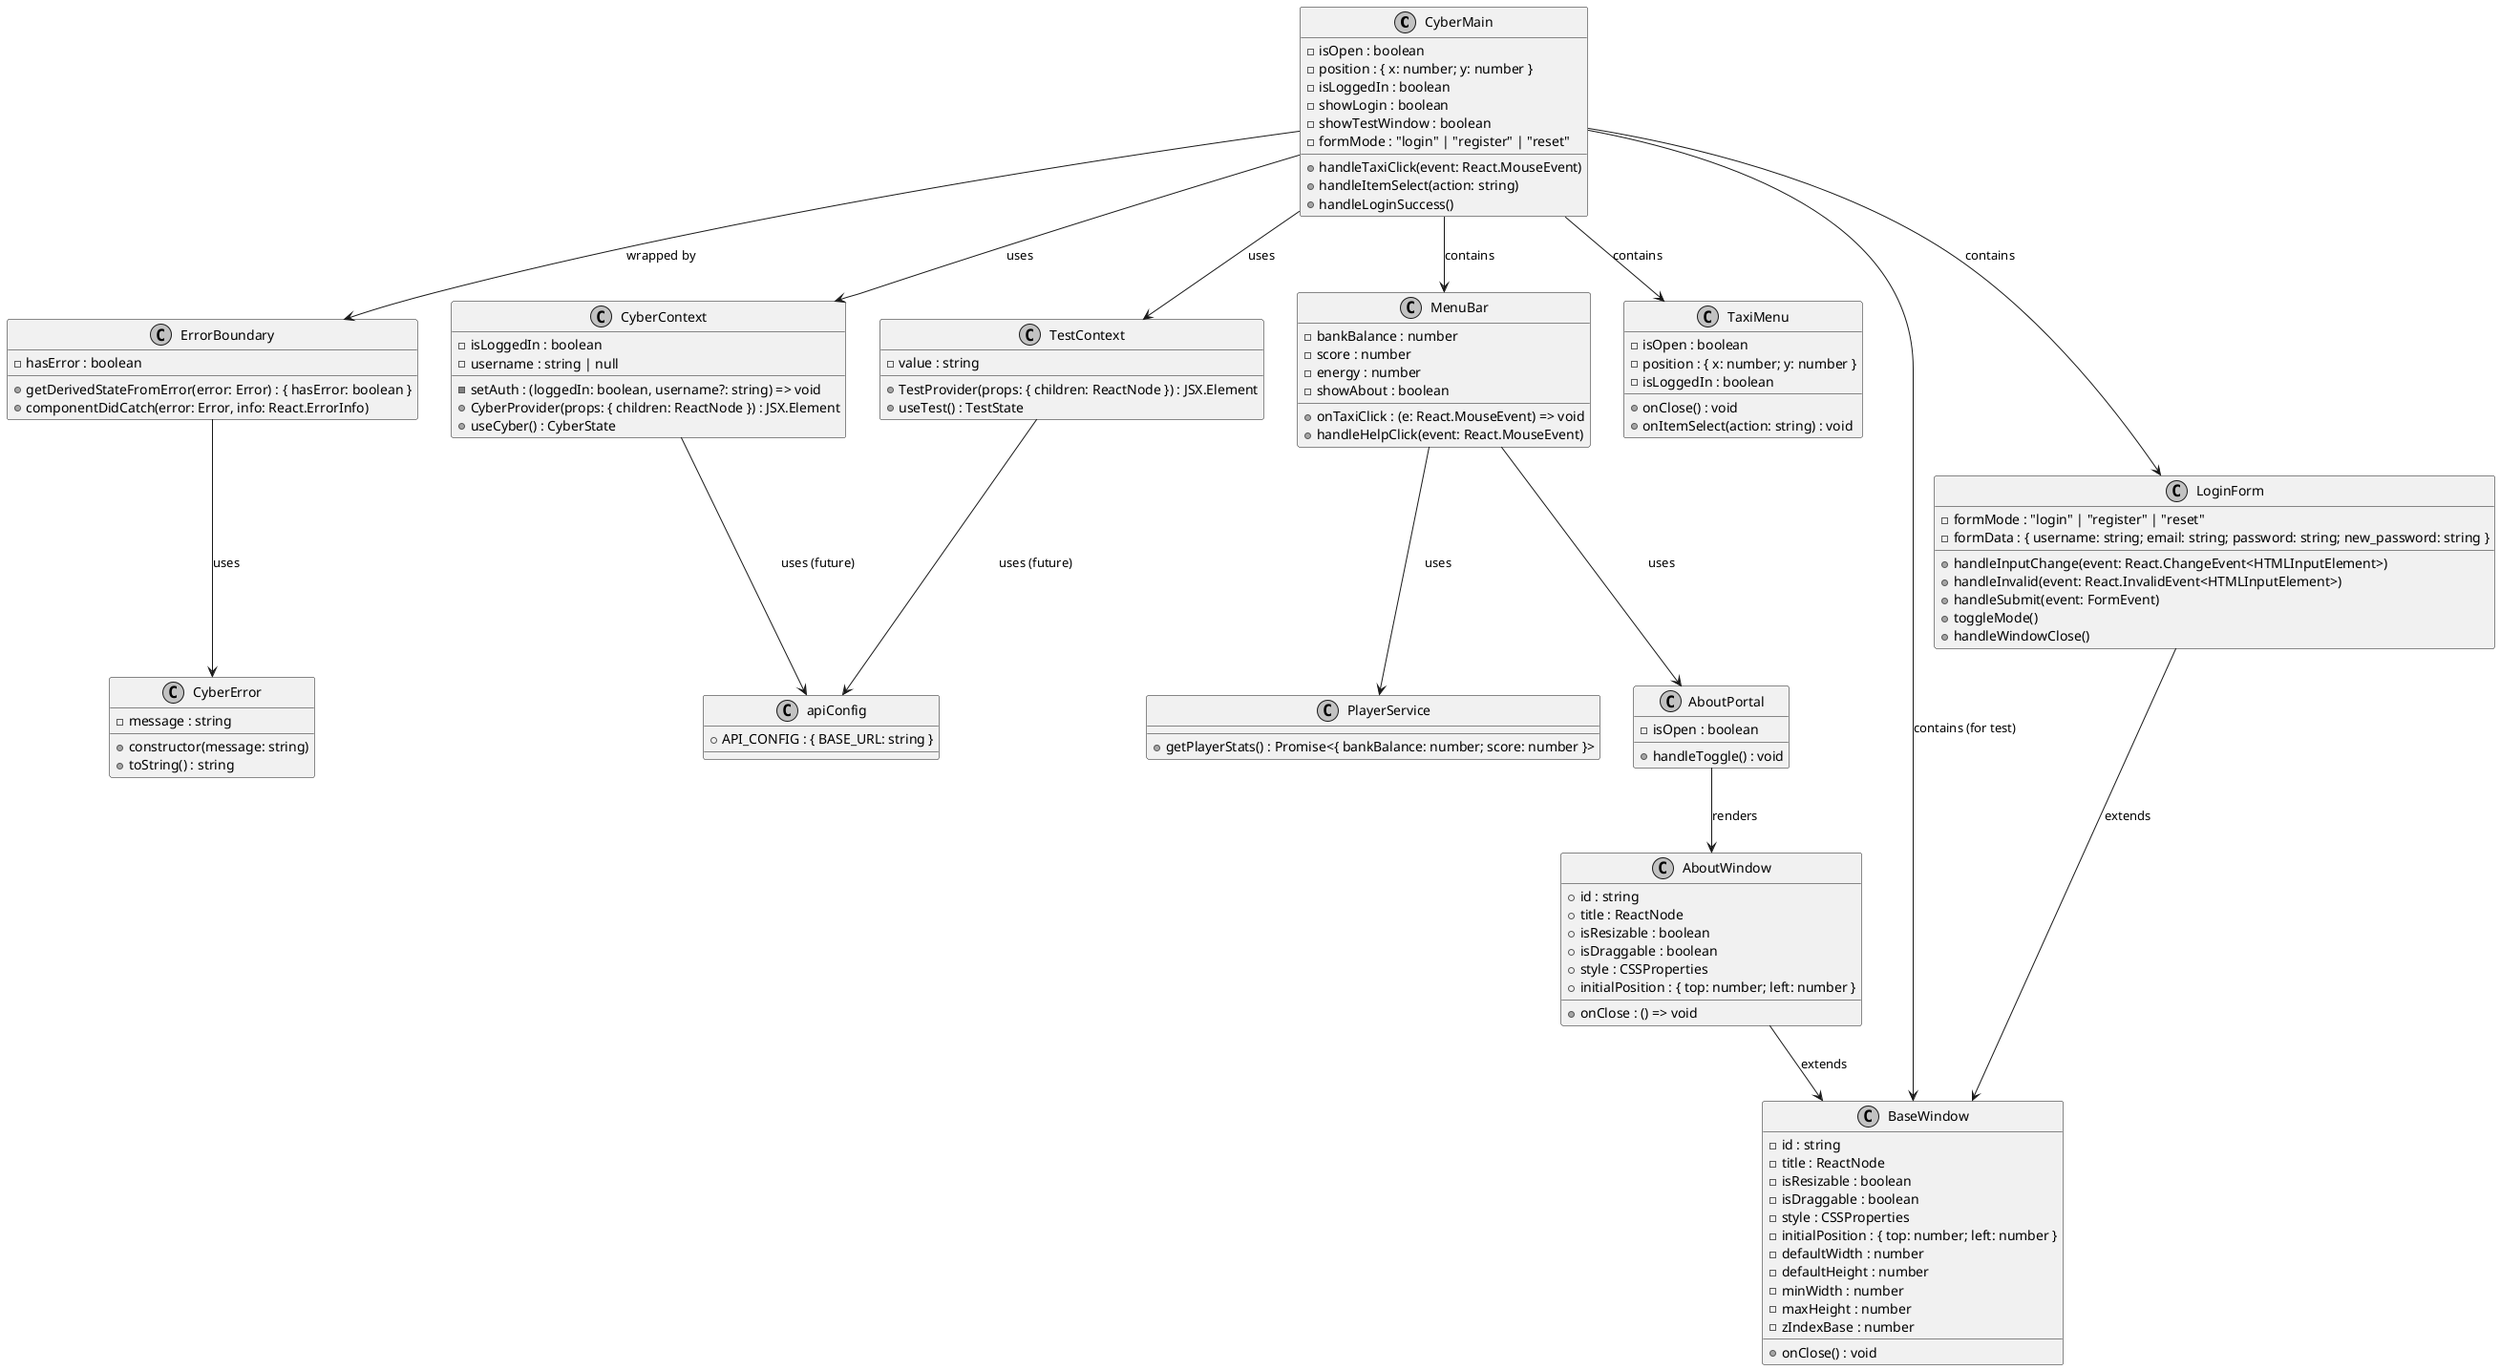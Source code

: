 @startuml CyberTaxi Frontend
!define RECTANGLE class
skinparam monochrome true
RECTANGLE CyberMain {
  - isOpen : boolean
  - position : { x: number; y: number }
  - isLoggedIn : boolean
  - showLogin : boolean
  - showTestWindow : boolean
  - formMode : "login" | "register" | "reset"
  + handleTaxiClick(event: React.MouseEvent)
  + handleItemSelect(action: string)
  + handleLoginSuccess()
}
RECTANGLE apiConfig {
  + API_CONFIG : { BASE_URL: string }
}
RECTANGLE CyberError {
  - message : string
  + constructor(message: string)
  + toString() : string
}
RECTANGLE ErrorBoundary {
  - hasError : boolean
  + getDerivedStateFromError(error: Error) : { hasError: boolean }
  + componentDidCatch(error: Error, info: React.ErrorInfo)
}
RECTANGLE CyberContext {
  - isLoggedIn : boolean
  - username : string | null
  - setAuth : (loggedIn: boolean, username?: string) => void
  + CyberProvider(props: { children: ReactNode }) : JSX.Element
  + useCyber() : CyberState
}
RECTANGLE TestContext {
  - value : string
  + TestProvider(props: { children: ReactNode }) : JSX.Element
  + useTest() : TestState
}
RECTANGLE PlayerService {
  + getPlayerStats() : Promise<{ bankBalance: number; score: number }>
}
RECTANGLE MenuBar {
  - bankBalance : number
  - score : number
  - energy : number
  - showAbout : boolean
  + onTaxiClick : (e: React.MouseEvent) => void
  + handleHelpClick(event: React.MouseEvent)
}
RECTANGLE TaxiMenu {
  - isOpen : boolean
  - position : { x: number; y: number }
  - isLoggedIn : boolean
  + onClose() : void
  + onItemSelect(action: string) : void
}
RECTANGLE BaseWindow {
  - id : string
  - title : ReactNode
  - isResizable : boolean
  - isDraggable : boolean
  - style : CSSProperties
  - initialPosition : { top: number; left: number }
  - defaultWidth : number
  - defaultHeight : number
  - minWidth : number
  - maxHeight : number
  - zIndexBase : number
  + onClose() : void
}
RECTANGLE LoginForm {
  - formMode : "login" | "register" | "reset"
  - formData : { username: string; email: string; password: string; new_password: string }
  + handleInputChange(event: React.ChangeEvent<HTMLInputElement>)
  + handleInvalid(event: React.InvalidEvent<HTMLInputElement>)
  + handleSubmit(event: FormEvent)
  + toggleMode()
  + handleWindowClose()
}
RECTANGLE AboutWindow {
  + id : string
  + title : ReactNode
  + isResizable : boolean
  + isDraggable : boolean
  + style : CSSProperties
  + initialPosition : { top: number; left: number }
  + onClose : () => void
}
RECTANGLE AboutPortal {
  - isOpen : boolean
  + handleToggle() : void
}
CyberMain --> MenuBar : contains
CyberMain --> TaxiMenu : contains
CyberMain --> LoginForm : contains
CyberMain --> BaseWindow : contains (for test)
CyberMain --> CyberContext : uses
CyberMain --> TestContext : uses
CyberMain --> ErrorBoundary : wrapped by
ErrorBoundary --> CyberError : uses
CyberContext --> apiConfig : uses (future)
TestContext --> apiConfig : uses (future)
MenuBar --> PlayerService : uses
MenuBar --> AboutPortal : uses
LoginForm --> BaseWindow : extends
AboutWindow --> BaseWindow : extends
AboutPortal --> AboutWindow : renders
@enduml